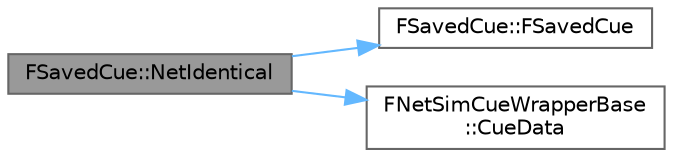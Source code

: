 digraph "FSavedCue::NetIdentical"
{
 // INTERACTIVE_SVG=YES
 // LATEX_PDF_SIZE
  bgcolor="transparent";
  edge [fontname=Helvetica,fontsize=10,labelfontname=Helvetica,labelfontsize=10];
  node [fontname=Helvetica,fontsize=10,shape=box,height=0.2,width=0.4];
  rankdir="LR";
  Node1 [id="Node000001",label="FSavedCue::NetIdentical",height=0.2,width=0.4,color="gray40", fillcolor="grey60", style="filled", fontcolor="black",tooltip=" "];
  Node1 -> Node2 [id="edge1_Node000001_Node000002",color="steelblue1",style="solid",tooltip=" "];
  Node2 [id="Node000002",label="FSavedCue::FSavedCue",height=0.2,width=0.4,color="grey40", fillcolor="white", style="filled",URL="$d7/ddf/structFSavedCue.html#a4a5a226b7eedbc4896ab2d7f0db76000",tooltip=" "];
  Node1 -> Node3 [id="edge2_Node000001_Node000003",color="steelblue1",style="solid",tooltip=" "];
  Node3 [id="Node000003",label="FNetSimCueWrapperBase\l::CueData",height=0.2,width=0.4,color="grey40", fillcolor="white", style="filled",URL="$d1/ded/structFNetSimCueWrapperBase.html#a90ba60d6cd3bf798fe7cc908bd8d501a",tooltip=" "];
}
